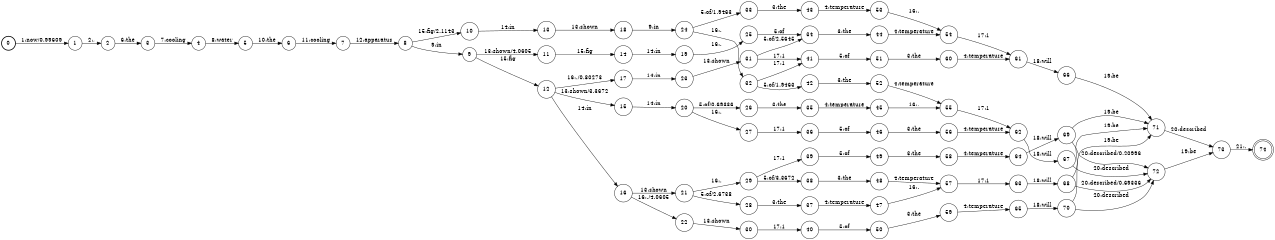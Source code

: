 digraph FST {
rankdir = LR;
size = "8.5,11";
label = "";
center = 1;
orientation = Portrait;
ranksep = "0.4";
nodesep = "0.25";
0 [label = "0", shape = circle, style = bold, fontsize = 14]
	0 -> 1 [label = "1:now/0.99609", fontsize = 14];
1 [label = "1", shape = circle, style = solid, fontsize = 14]
	1 -> 2 [label = "2:,", fontsize = 14];
2 [label = "2", shape = circle, style = solid, fontsize = 14]
	2 -> 3 [label = "6:the", fontsize = 14];
3 [label = "3", shape = circle, style = solid, fontsize = 14]
	3 -> 4 [label = "7:cooling", fontsize = 14];
4 [label = "4", shape = circle, style = solid, fontsize = 14]
	4 -> 5 [label = "8:water", fontsize = 14];
5 [label = "5", shape = circle, style = solid, fontsize = 14]
	5 -> 6 [label = "10:the", fontsize = 14];
6 [label = "6", shape = circle, style = solid, fontsize = 14]
	6 -> 7 [label = "11:cooling", fontsize = 14];
7 [label = "7", shape = circle, style = solid, fontsize = 14]
	7 -> 8 [label = "12:apparatus", fontsize = 14];
8 [label = "8", shape = circle, style = solid, fontsize = 14]
	8 -> 9 [label = "9:in", fontsize = 14];
	8 -> 10 [label = "15:fig/2.1143", fontsize = 14];
9 [label = "9", shape = circle, style = solid, fontsize = 14]
	9 -> 11 [label = "13:shown/4.0605", fontsize = 14];
	9 -> 12 [label = "15:fig", fontsize = 14];
10 [label = "10", shape = circle, style = solid, fontsize = 14]
	10 -> 13 [label = "14:in", fontsize = 14];
11 [label = "11", shape = circle, style = solid, fontsize = 14]
	11 -> 14 [label = "15:fig", fontsize = 14];
12 [label = "12", shape = circle, style = solid, fontsize = 14]
	12 -> 16 [label = "14:in", fontsize = 14];
	12 -> 15 [label = "13:shown/3.3672", fontsize = 14];
	12 -> 17 [label = "16:./0.80273", fontsize = 14];
13 [label = "13", shape = circle, style = solid, fontsize = 14]
	13 -> 18 [label = "13:shown", fontsize = 14];
14 [label = "14", shape = circle, style = solid, fontsize = 14]
	14 -> 19 [label = "14:in", fontsize = 14];
15 [label = "15", shape = circle, style = solid, fontsize = 14]
	15 -> 20 [label = "14:in", fontsize = 14];
16 [label = "16", shape = circle, style = solid, fontsize = 14]
	16 -> 21 [label = "13:shown", fontsize = 14];
	16 -> 22 [label = "16:./4.0605", fontsize = 14];
17 [label = "17", shape = circle, style = solid, fontsize = 14]
	17 -> 23 [label = "14:in", fontsize = 14];
18 [label = "18", shape = circle, style = solid, fontsize = 14]
	18 -> 24 [label = "9:in", fontsize = 14];
19 [label = "19", shape = circle, style = solid, fontsize = 14]
	19 -> 25 [label = "16:.", fontsize = 14];
20 [label = "20", shape = circle, style = solid, fontsize = 14]
	20 -> 26 [label = "5:of/0.69336", fontsize = 14];
	20 -> 27 [label = "16:.", fontsize = 14];
21 [label = "21", shape = circle, style = solid, fontsize = 14]
	21 -> 28 [label = "5:of/2.6738", fontsize = 14];
	21 -> 29 [label = "16:.", fontsize = 14];
22 [label = "22", shape = circle, style = solid, fontsize = 14]
	22 -> 30 [label = "13:shown", fontsize = 14];
23 [label = "23", shape = circle, style = solid, fontsize = 14]
	23 -> 31 [label = "13:shown", fontsize = 14];
24 [label = "24", shape = circle, style = solid, fontsize = 14]
	24 -> 33 [label = "5:of/1.9463", fontsize = 14];
	24 -> 32 [label = "16:.", fontsize = 14];
25 [label = "25", shape = circle, style = solid, fontsize = 14]
	25 -> 34 [label = "5:of", fontsize = 14];
26 [label = "26", shape = circle, style = solid, fontsize = 14]
	26 -> 35 [label = "3:the", fontsize = 14];
27 [label = "27", shape = circle, style = solid, fontsize = 14]
	27 -> 36 [label = "17:1", fontsize = 14];
28 [label = "28", shape = circle, style = solid, fontsize = 14]
	28 -> 37 [label = "3:the", fontsize = 14];
29 [label = "29", shape = circle, style = solid, fontsize = 14]
	29 -> 38 [label = "5:of/3.3672", fontsize = 14];
	29 -> 39 [label = "17:1", fontsize = 14];
30 [label = "30", shape = circle, style = solid, fontsize = 14]
	30 -> 40 [label = "17:1", fontsize = 14];
31 [label = "31", shape = circle, style = solid, fontsize = 14]
	31 -> 34 [label = "5:of/2.5645", fontsize = 14];
	31 -> 41 [label = "17:1", fontsize = 14];
32 [label = "32", shape = circle, style = solid, fontsize = 14]
	32 -> 42 [label = "5:of/1.9463", fontsize = 14];
	32 -> 41 [label = "17:1", fontsize = 14];
33 [label = "33", shape = circle, style = solid, fontsize = 14]
	33 -> 43 [label = "3:the", fontsize = 14];
34 [label = "34", shape = circle, style = solid, fontsize = 14]
	34 -> 44 [label = "3:the", fontsize = 14];
35 [label = "35", shape = circle, style = solid, fontsize = 14]
	35 -> 45 [label = "4:temperature", fontsize = 14];
36 [label = "36", shape = circle, style = solid, fontsize = 14]
	36 -> 46 [label = "5:of", fontsize = 14];
37 [label = "37", shape = circle, style = solid, fontsize = 14]
	37 -> 47 [label = "4:temperature", fontsize = 14];
38 [label = "38", shape = circle, style = solid, fontsize = 14]
	38 -> 48 [label = "3:the", fontsize = 14];
39 [label = "39", shape = circle, style = solid, fontsize = 14]
	39 -> 49 [label = "5:of", fontsize = 14];
40 [label = "40", shape = circle, style = solid, fontsize = 14]
	40 -> 50 [label = "5:of", fontsize = 14];
41 [label = "41", shape = circle, style = solid, fontsize = 14]
	41 -> 51 [label = "5:of", fontsize = 14];
42 [label = "42", shape = circle, style = solid, fontsize = 14]
	42 -> 52 [label = "3:the", fontsize = 14];
43 [label = "43", shape = circle, style = solid, fontsize = 14]
	43 -> 53 [label = "4:temperature", fontsize = 14];
44 [label = "44", shape = circle, style = solid, fontsize = 14]
	44 -> 54 [label = "4:temperature", fontsize = 14];
45 [label = "45", shape = circle, style = solid, fontsize = 14]
	45 -> 55 [label = "16:.", fontsize = 14];
46 [label = "46", shape = circle, style = solid, fontsize = 14]
	46 -> 56 [label = "3:the", fontsize = 14];
47 [label = "47", shape = circle, style = solid, fontsize = 14]
	47 -> 57 [label = "16:.", fontsize = 14];
48 [label = "48", shape = circle, style = solid, fontsize = 14]
	48 -> 57 [label = "4:temperature", fontsize = 14];
49 [label = "49", shape = circle, style = solid, fontsize = 14]
	49 -> 58 [label = "3:the", fontsize = 14];
50 [label = "50", shape = circle, style = solid, fontsize = 14]
	50 -> 59 [label = "3:the", fontsize = 14];
51 [label = "51", shape = circle, style = solid, fontsize = 14]
	51 -> 60 [label = "3:the", fontsize = 14];
52 [label = "52", shape = circle, style = solid, fontsize = 14]
	52 -> 55 [label = "4:temperature", fontsize = 14];
53 [label = "53", shape = circle, style = solid, fontsize = 14]
	53 -> 54 [label = "16:.", fontsize = 14];
54 [label = "54", shape = circle, style = solid, fontsize = 14]
	54 -> 61 [label = "17:1", fontsize = 14];
55 [label = "55", shape = circle, style = solid, fontsize = 14]
	55 -> 62 [label = "17:1", fontsize = 14];
56 [label = "56", shape = circle, style = solid, fontsize = 14]
	56 -> 62 [label = "4:temperature", fontsize = 14];
57 [label = "57", shape = circle, style = solid, fontsize = 14]
	57 -> 63 [label = "17:1", fontsize = 14];
58 [label = "58", shape = circle, style = solid, fontsize = 14]
	58 -> 64 [label = "4:temperature", fontsize = 14];
59 [label = "59", shape = circle, style = solid, fontsize = 14]
	59 -> 65 [label = "4:temperature", fontsize = 14];
60 [label = "60", shape = circle, style = solid, fontsize = 14]
	60 -> 61 [label = "4:temperature", fontsize = 14];
61 [label = "61", shape = circle, style = solid, fontsize = 14]
	61 -> 66 [label = "18:will", fontsize = 14];
62 [label = "62", shape = circle, style = solid, fontsize = 14]
	62 -> 67 [label = "18:will", fontsize = 14];
63 [label = "63", shape = circle, style = solid, fontsize = 14]
	63 -> 68 [label = "18:will", fontsize = 14];
64 [label = "64", shape = circle, style = solid, fontsize = 14]
	64 -> 69 [label = "18:will", fontsize = 14];
65 [label = "65", shape = circle, style = solid, fontsize = 14]
	65 -> 70 [label = "18:will", fontsize = 14];
66 [label = "66", shape = circle, style = solid, fontsize = 14]
	66 -> 71 [label = "19:be", fontsize = 14];
67 [label = "67", shape = circle, style = solid, fontsize = 14]
	67 -> 72 [label = "20:described", fontsize = 14];
68 [label = "68", shape = circle, style = solid, fontsize = 14]
	68 -> 71 [label = "19:be", fontsize = 14];
	68 -> 72 [label = "20:described/0.69336", fontsize = 14];
69 [label = "69", shape = circle, style = solid, fontsize = 14]
	69 -> 71 [label = "19:be", fontsize = 14];
	69 -> 72 [label = "20:described/0.20996", fontsize = 14];
70 [label = "70", shape = circle, style = solid, fontsize = 14]
	70 -> 71 [label = "19:be", fontsize = 14];
	70 -> 72 [label = "20:described", fontsize = 14];
71 [label = "71", shape = circle, style = solid, fontsize = 14]
	71 -> 73 [label = "20:described", fontsize = 14];
72 [label = "72", shape = circle, style = solid, fontsize = 14]
	72 -> 73 [label = "19:be", fontsize = 14];
73 [label = "73", shape = circle, style = solid, fontsize = 14]
	73 -> 74 [label = "21:.", fontsize = 14];
74 [label = "74", shape = doublecircle, style = solid, fontsize = 14]
}
